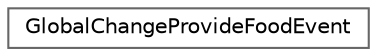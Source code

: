 digraph "クラス階層図"
{
 // LATEX_PDF_SIZE
  bgcolor="transparent";
  edge [fontname=Helvetica,fontsize=10,labelfontname=Helvetica,labelfontsize=10];
  node [fontname=Helvetica,fontsize=10,shape=box,height=0.2,width=0.4];
  rankdir="LR";
  Node0 [id="Node000000",label="GlobalChangeProvideFoodEvent",height=0.2,width=0.4,color="grey40", fillcolor="white", style="filled",URL="$class_global_change_provide_food_event.html",tooltip="リスト変化時のイベント"];
}
